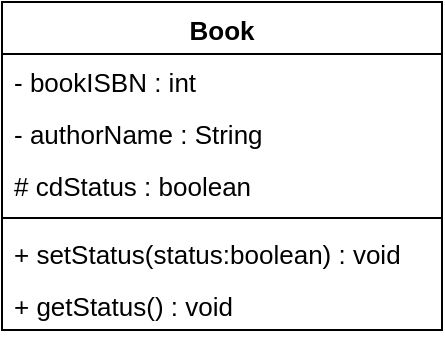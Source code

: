 <mxfile version="13.8.0" type="github">
  <diagram id="C5RBs43oDa-KdzZeNtuy" name="Page-1">
    <mxGraphModel dx="1038" dy="508" grid="1" gridSize="10" guides="1" tooltips="1" connect="1" arrows="1" fold="1" page="1" pageScale="1" pageWidth="827" pageHeight="1169" math="0" shadow="0">
      <root>
        <mxCell id="WIyWlLk6GJQsqaUBKTNV-0" />
        <mxCell id="WIyWlLk6GJQsqaUBKTNV-1" parent="WIyWlLk6GJQsqaUBKTNV-0" />
        <mxCell id="qBjuy66R1DHG4DihCvWH-0" value="Book" style="swimlane;fontStyle=1;align=center;verticalAlign=top;childLayout=stackLayout;horizontal=1;startSize=26;horizontalStack=0;resizeParent=1;resizeParentMax=0;resizeLast=0;collapsible=1;marginBottom=0;fontSize=13;" parent="WIyWlLk6GJQsqaUBKTNV-1" vertex="1">
          <mxGeometry x="170" y="140" width="220" height="164" as="geometry" />
        </mxCell>
        <mxCell id="qBjuy66R1DHG4DihCvWH-1" value="- bookISBN : int" style="text;strokeColor=none;fillColor=none;align=left;verticalAlign=top;spacingLeft=4;spacingRight=4;overflow=hidden;rotatable=0;points=[[0,0.5],[1,0.5]];portConstraint=eastwest;fontSize=13;" parent="qBjuy66R1DHG4DihCvWH-0" vertex="1">
          <mxGeometry y="26" width="220" height="26" as="geometry" />
        </mxCell>
        <mxCell id="qBjuy66R1DHG4DihCvWH-4" value="- authorName : String" style="text;strokeColor=none;fillColor=none;align=left;verticalAlign=top;spacingLeft=4;spacingRight=4;overflow=hidden;rotatable=0;points=[[0,0.5],[1,0.5]];portConstraint=eastwest;fontSize=13;" parent="qBjuy66R1DHG4DihCvWH-0" vertex="1">
          <mxGeometry y="52" width="220" height="26" as="geometry" />
        </mxCell>
        <mxCell id="qBjuy66R1DHG4DihCvWH-5" value="# cdStatus : boolean" style="text;strokeColor=none;fillColor=none;align=left;verticalAlign=top;spacingLeft=4;spacingRight=4;overflow=hidden;rotatable=0;points=[[0,0.5],[1,0.5]];portConstraint=eastwest;fontSize=13;" parent="qBjuy66R1DHG4DihCvWH-0" vertex="1">
          <mxGeometry y="78" width="220" height="26" as="geometry" />
        </mxCell>
        <mxCell id="qBjuy66R1DHG4DihCvWH-2" value="" style="line;strokeWidth=1;fillColor=none;align=left;verticalAlign=middle;spacingTop=-1;spacingLeft=3;spacingRight=3;rotatable=0;labelPosition=right;points=[];portConstraint=eastwest;fontSize=13;" parent="qBjuy66R1DHG4DihCvWH-0" vertex="1">
          <mxGeometry y="104" width="220" height="8" as="geometry" />
        </mxCell>
        <mxCell id="qBjuy66R1DHG4DihCvWH-3" value="+ setStatus(status:boolean) : void" style="text;strokeColor=none;fillColor=none;align=left;verticalAlign=top;spacingLeft=4;spacingRight=4;overflow=hidden;rotatable=0;points=[[0,0.5],[1,0.5]];portConstraint=eastwest;fontSize=13;" parent="qBjuy66R1DHG4DihCvWH-0" vertex="1">
          <mxGeometry y="112" width="220" height="26" as="geometry" />
        </mxCell>
        <mxCell id="qBjuy66R1DHG4DihCvWH-6" value="+ getStatus() : void" style="text;strokeColor=none;fillColor=none;align=left;verticalAlign=top;spacingLeft=4;spacingRight=4;overflow=hidden;rotatable=0;points=[[0,0.5],[1,0.5]];portConstraint=eastwest;fontSize=13;" parent="qBjuy66R1DHG4DihCvWH-0" vertex="1">
          <mxGeometry y="138" width="220" height="26" as="geometry" />
        </mxCell>
      </root>
    </mxGraphModel>
  </diagram>
</mxfile>
